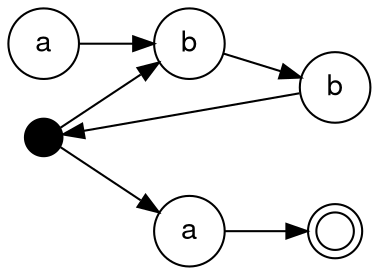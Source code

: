 digraph {
  fontname="Helvetica,Arial,snas-serif"
  node [fontname="Helvetica,Arial,snas-serif"]
  edge [fontname="Helvetica,Arial,snas-serif"]

  graph [center=1 rankdir=LR]

  node [height=0.25 width=0.25 shape="circle" label=""]
  node [shape="doublecircle"] n006
  node [shape="point"] n004
  node [shape="circle"]

  n001 [label="a"]
  n002 [label="b"]
  n003 [label="b"]
  n004
  n005 [label="a"]
  n006

  n001 -> n002
  n002 -> n003
  n003 -> n004
  n004 -> n002
  n004 -> n005
  n005 -> n006
}

